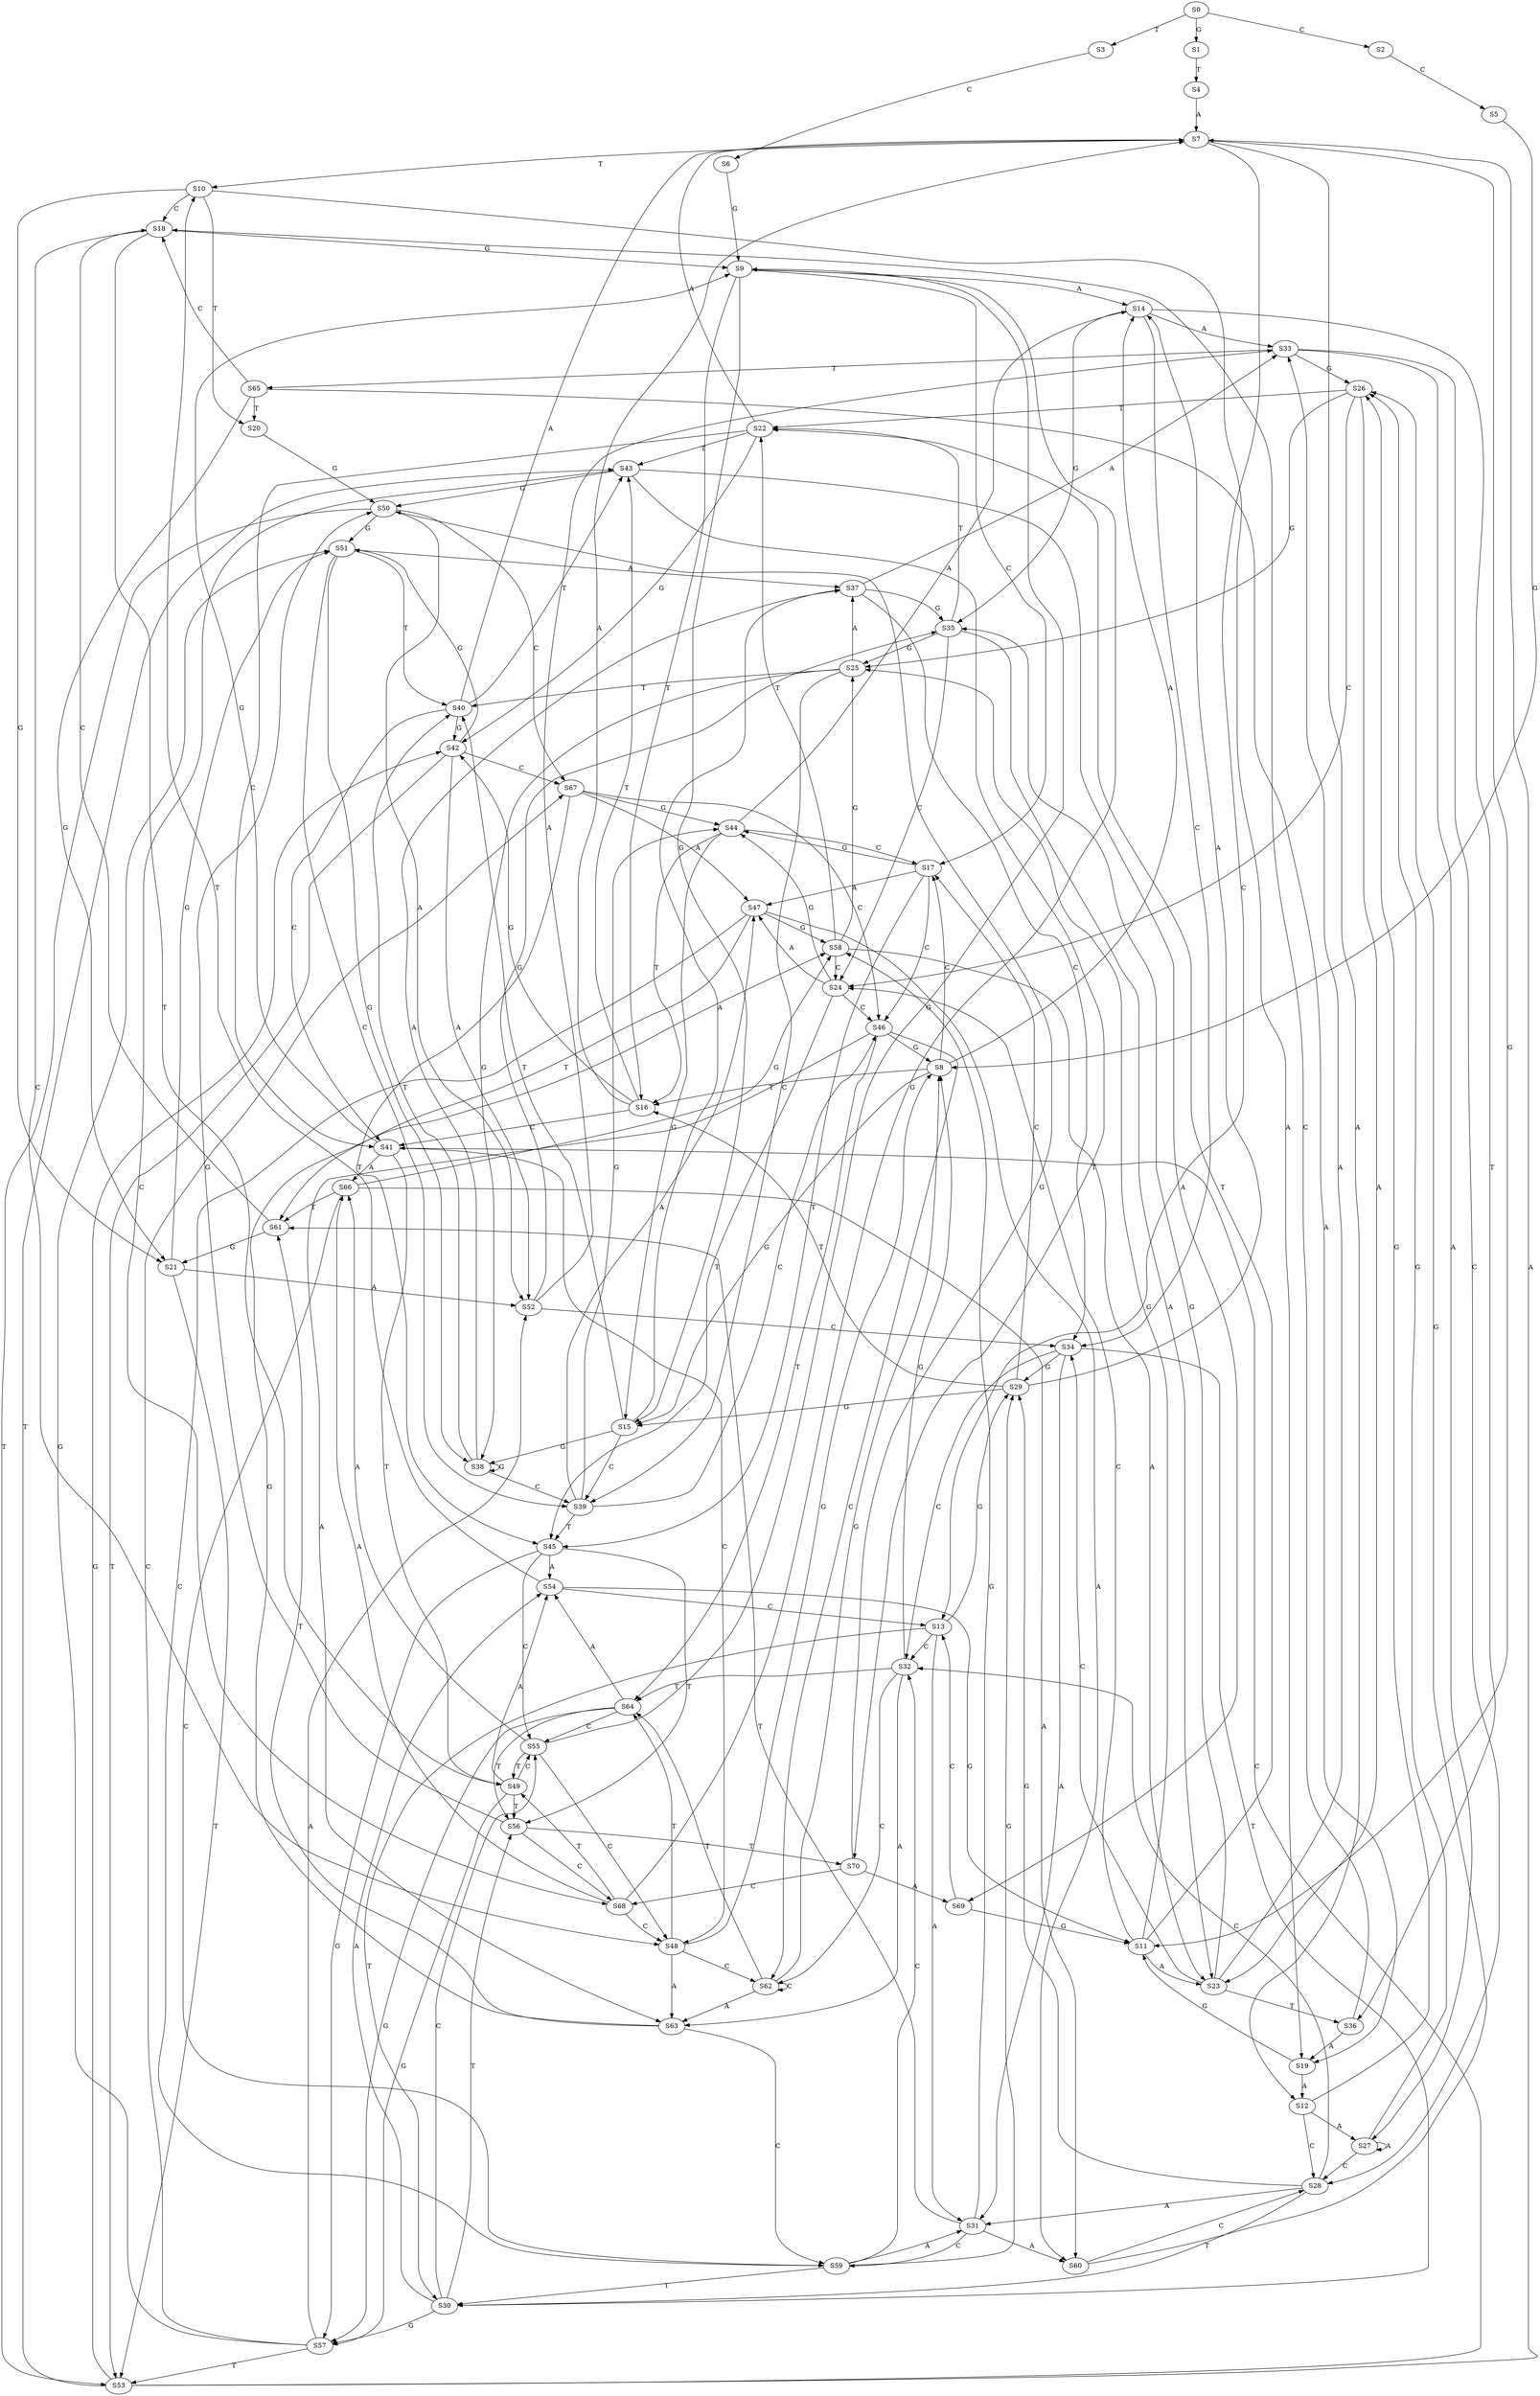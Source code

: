strict digraph  {
	S0 -> S1 [ label = G ];
	S0 -> S2 [ label = C ];
	S0 -> S3 [ label = T ];
	S1 -> S4 [ label = T ];
	S2 -> S5 [ label = C ];
	S3 -> S6 [ label = C ];
	S4 -> S7 [ label = A ];
	S5 -> S8 [ label = G ];
	S6 -> S9 [ label = G ];
	S7 -> S10 [ label = T ];
	S7 -> S11 [ label = G ];
	S7 -> S12 [ label = A ];
	S7 -> S13 [ label = C ];
	S8 -> S14 [ label = A ];
	S8 -> S15 [ label = G ];
	S8 -> S16 [ label = T ];
	S8 -> S17 [ label = C ];
	S9 -> S15 [ label = G ];
	S9 -> S16 [ label = T ];
	S9 -> S17 [ label = C ];
	S9 -> S14 [ label = A ];
	S10 -> S18 [ label = C ];
	S10 -> S19 [ label = A ];
	S10 -> S20 [ label = T ];
	S10 -> S21 [ label = G ];
	S11 -> S22 [ label = T ];
	S11 -> S23 [ label = A ];
	S11 -> S24 [ label = C ];
	S11 -> S25 [ label = G ];
	S12 -> S26 [ label = G ];
	S12 -> S27 [ label = A ];
	S12 -> S28 [ label = C ];
	S13 -> S29 [ label = G ];
	S13 -> S30 [ label = T ];
	S13 -> S31 [ label = A ];
	S13 -> S32 [ label = C ];
	S14 -> S33 [ label = A ];
	S14 -> S34 [ label = C ];
	S14 -> S35 [ label = G ];
	S14 -> S36 [ label = T ];
	S15 -> S37 [ label = A ];
	S15 -> S38 [ label = G ];
	S15 -> S39 [ label = C ];
	S15 -> S40 [ label = T ];
	S16 -> S41 [ label = C ];
	S16 -> S7 [ label = A ];
	S16 -> S42 [ label = G ];
	S16 -> S43 [ label = T ];
	S17 -> S44 [ label = G ];
	S17 -> S45 [ label = T ];
	S17 -> S46 [ label = C ];
	S17 -> S47 [ label = A ];
	S18 -> S48 [ label = C ];
	S18 -> S9 [ label = G ];
	S18 -> S49 [ label = T ];
	S19 -> S11 [ label = G ];
	S19 -> S12 [ label = A ];
	S20 -> S50 [ label = G ];
	S21 -> S51 [ label = G ];
	S21 -> S52 [ label = A ];
	S21 -> S53 [ label = T ];
	S22 -> S7 [ label = A ];
	S22 -> S41 [ label = C ];
	S22 -> S42 [ label = G ];
	S22 -> S43 [ label = T ];
	S23 -> S33 [ label = A ];
	S23 -> S34 [ label = C ];
	S23 -> S36 [ label = T ];
	S23 -> S35 [ label = G ];
	S24 -> S46 [ label = C ];
	S24 -> S47 [ label = A ];
	S24 -> S44 [ label = G ];
	S24 -> S45 [ label = T ];
	S25 -> S37 [ label = A ];
	S25 -> S38 [ label = G ];
	S25 -> S40 [ label = T ];
	S25 -> S39 [ label = C ];
	S26 -> S22 [ label = T ];
	S26 -> S23 [ label = A ];
	S26 -> S24 [ label = C ];
	S26 -> S25 [ label = G ];
	S27 -> S26 [ label = G ];
	S27 -> S28 [ label = C ];
	S27 -> S27 [ label = A ];
	S28 -> S31 [ label = A ];
	S28 -> S32 [ label = C ];
	S28 -> S29 [ label = G ];
	S28 -> S30 [ label = T ];
	S29 -> S15 [ label = G ];
	S29 -> S14 [ label = A ];
	S29 -> S16 [ label = T ];
	S29 -> S17 [ label = C ];
	S30 -> S54 [ label = A ];
	S30 -> S55 [ label = C ];
	S30 -> S56 [ label = T ];
	S30 -> S57 [ label = G ];
	S31 -> S58 [ label = G ];
	S31 -> S59 [ label = C ];
	S31 -> S60 [ label = A ];
	S31 -> S61 [ label = T ];
	S32 -> S62 [ label = C ];
	S32 -> S63 [ label = A ];
	S32 -> S64 [ label = T ];
	S32 -> S8 [ label = G ];
	S33 -> S65 [ label = T ];
	S33 -> S28 [ label = C ];
	S33 -> S27 [ label = A ];
	S33 -> S26 [ label = G ];
	S34 -> S30 [ label = T ];
	S34 -> S29 [ label = G ];
	S34 -> S32 [ label = C ];
	S34 -> S31 [ label = A ];
	S35 -> S22 [ label = T ];
	S35 -> S25 [ label = G ];
	S35 -> S23 [ label = A ];
	S35 -> S24 [ label = C ];
	S36 -> S19 [ label = A ];
	S36 -> S18 [ label = C ];
	S37 -> S33 [ label = A ];
	S37 -> S35 [ label = G ];
	S37 -> S34 [ label = C ];
	S38 -> S40 [ label = T ];
	S38 -> S39 [ label = C ];
	S38 -> S38 [ label = G ];
	S38 -> S37 [ label = A ];
	S39 -> S45 [ label = T ];
	S39 -> S46 [ label = C ];
	S39 -> S47 [ label = A ];
	S39 -> S44 [ label = G ];
	S40 -> S7 [ label = A ];
	S40 -> S41 [ label = C ];
	S40 -> S42 [ label = G ];
	S40 -> S43 [ label = T ];
	S41 -> S49 [ label = T ];
	S41 -> S9 [ label = G ];
	S41 -> S66 [ label = A ];
	S41 -> S48 [ label = C ];
	S42 -> S53 [ label = T ];
	S42 -> S51 [ label = G ];
	S42 -> S52 [ label = A ];
	S42 -> S67 [ label = C ];
	S43 -> S68 [ label = C ];
	S43 -> S50 [ label = G ];
	S43 -> S69 [ label = A ];
	S43 -> S70 [ label = T ];
	S44 -> S15 [ label = G ];
	S44 -> S14 [ label = A ];
	S44 -> S16 [ label = T ];
	S44 -> S17 [ label = C ];
	S45 -> S54 [ label = A ];
	S45 -> S55 [ label = C ];
	S45 -> S56 [ label = T ];
	S45 -> S57 [ label = G ];
	S46 -> S8 [ label = G ];
	S46 -> S63 [ label = A ];
	S46 -> S64 [ label = T ];
	S46 -> S62 [ label = C ];
	S47 -> S58 [ label = G ];
	S47 -> S59 [ label = C ];
	S47 -> S60 [ label = A ];
	S47 -> S61 [ label = T ];
	S48 -> S62 [ label = C ];
	S48 -> S63 [ label = A ];
	S48 -> S64 [ label = T ];
	S48 -> S8 [ label = G ];
	S49 -> S57 [ label = G ];
	S49 -> S55 [ label = C ];
	S49 -> S54 [ label = A ];
	S49 -> S56 [ label = T ];
	S50 -> S51 [ label = G ];
	S50 -> S67 [ label = C ];
	S50 -> S53 [ label = T ];
	S50 -> S52 [ label = A ];
	S51 -> S38 [ label = G ];
	S51 -> S39 [ label = C ];
	S51 -> S37 [ label = A ];
	S51 -> S40 [ label = T ];
	S52 -> S35 [ label = G ];
	S52 -> S34 [ label = C ];
	S52 -> S33 [ label = A ];
	S53 -> S41 [ label = C ];
	S53 -> S43 [ label = T ];
	S53 -> S42 [ label = G ];
	S53 -> S7 [ label = A ];
	S54 -> S11 [ label = G ];
	S54 -> S10 [ label = T ];
	S54 -> S13 [ label = C ];
	S55 -> S49 [ label = T ];
	S55 -> S9 [ label = G ];
	S55 -> S48 [ label = C ];
	S55 -> S66 [ label = A ];
	S56 -> S68 [ label = C ];
	S56 -> S70 [ label = T ];
	S56 -> S50 [ label = G ];
	S57 -> S52 [ label = A ];
	S57 -> S67 [ label = C ];
	S57 -> S51 [ label = G ];
	S57 -> S53 [ label = T ];
	S58 -> S25 [ label = G ];
	S58 -> S22 [ label = T ];
	S58 -> S23 [ label = A ];
	S58 -> S24 [ label = C ];
	S59 -> S30 [ label = T ];
	S59 -> S29 [ label = G ];
	S59 -> S31 [ label = A ];
	S59 -> S32 [ label = C ];
	S60 -> S26 [ label = G ];
	S60 -> S28 [ label = C ];
	S61 -> S18 [ label = C ];
	S61 -> S21 [ label = G ];
	S62 -> S8 [ label = G ];
	S62 -> S62 [ label = C ];
	S62 -> S63 [ label = A ];
	S62 -> S64 [ label = T ];
	S63 -> S58 [ label = G ];
	S63 -> S61 [ label = T ];
	S63 -> S59 [ label = C ];
	S64 -> S57 [ label = G ];
	S64 -> S55 [ label = C ];
	S64 -> S56 [ label = T ];
	S64 -> S54 [ label = A ];
	S65 -> S19 [ label = A ];
	S65 -> S18 [ label = C ];
	S65 -> S21 [ label = G ];
	S65 -> S20 [ label = T ];
	S66 -> S61 [ label = T ];
	S66 -> S59 [ label = C ];
	S66 -> S60 [ label = A ];
	S66 -> S58 [ label = G ];
	S67 -> S46 [ label = C ];
	S67 -> S44 [ label = G ];
	S67 -> S45 [ label = T ];
	S67 -> S47 [ label = A ];
	S68 -> S66 [ label = A ];
	S68 -> S48 [ label = C ];
	S68 -> S9 [ label = G ];
	S68 -> S49 [ label = T ];
	S69 -> S13 [ label = C ];
	S69 -> S11 [ label = G ];
	S70 -> S50 [ label = G ];
	S70 -> S68 [ label = C ];
	S70 -> S69 [ label = A ];
}
